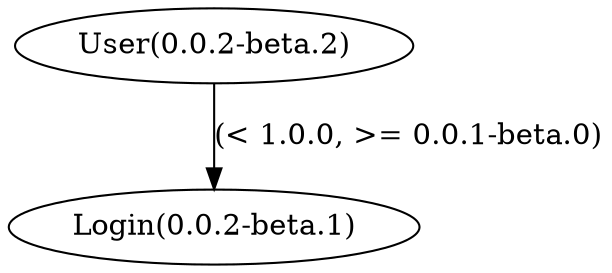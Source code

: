 digraph G {
  "User(0.0.2-beta.2)" -> "Login(0.0.2-beta.1)" [ label = "(< 1.0.0, >= 0.0.1-beta.0)" ];
}
